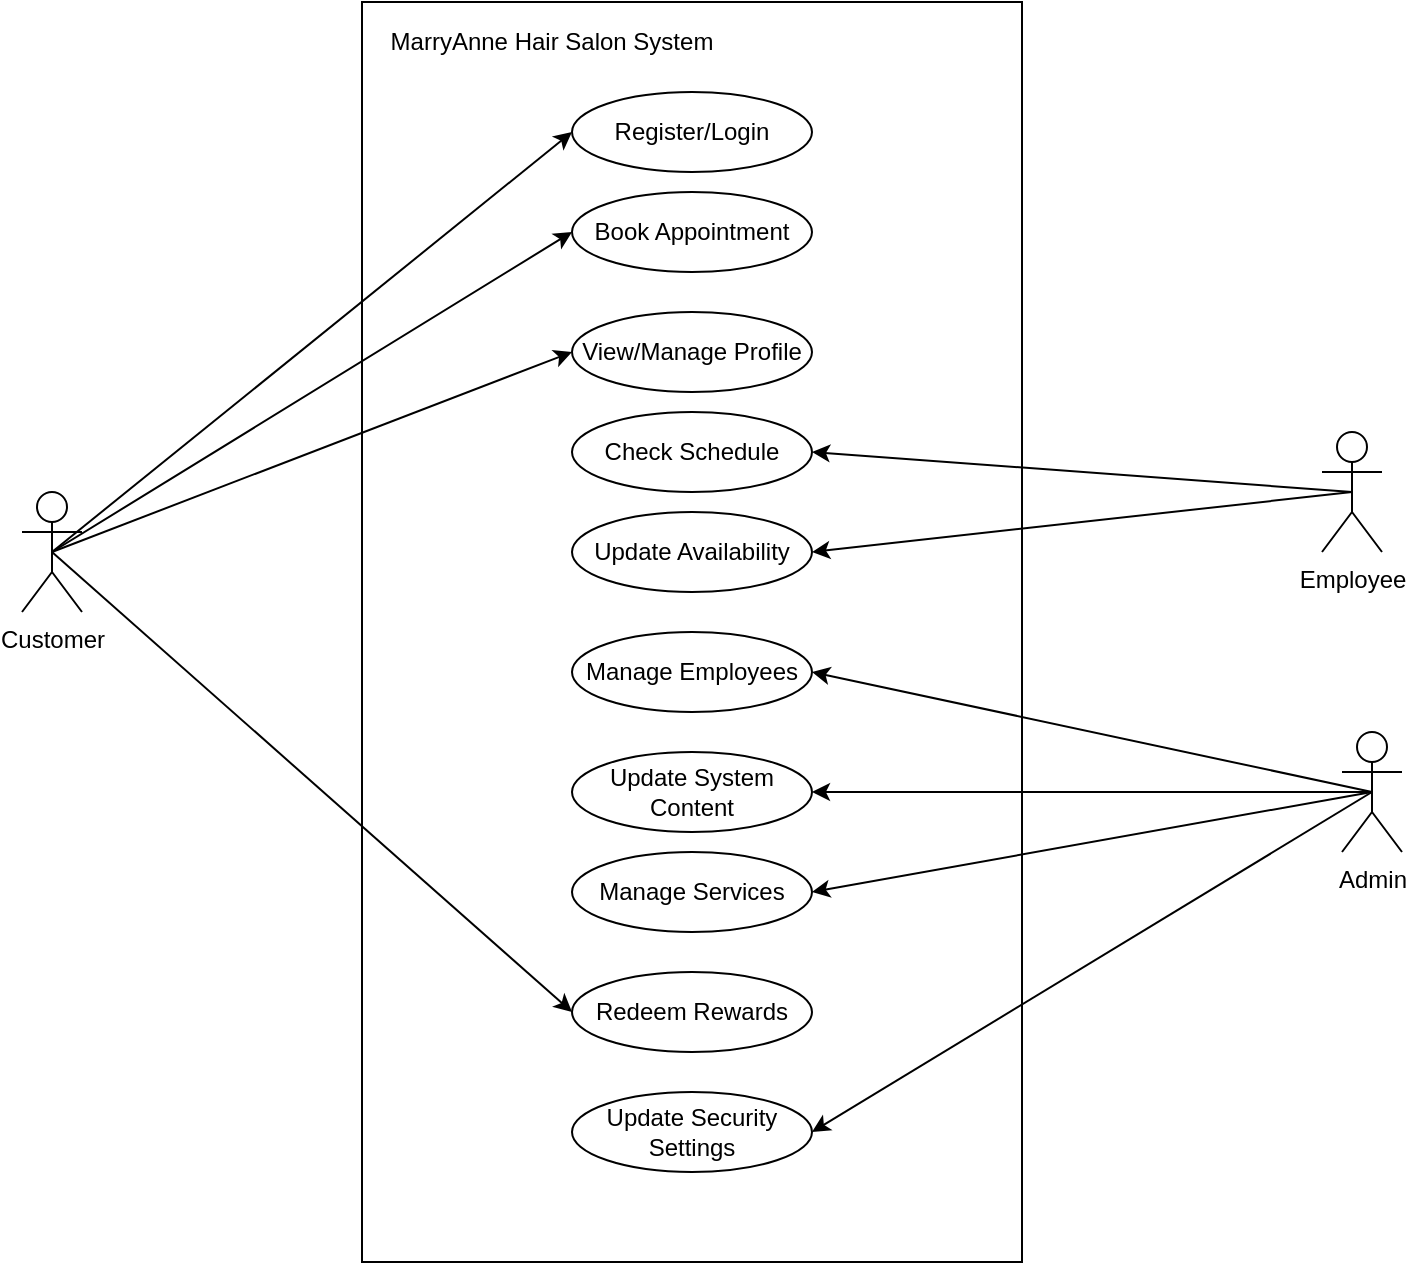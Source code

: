 <mxfile version="21.6.8" type="device">
  <diagram name="Page-1" id="HVBawIDzZeoYlX_uRUNP">
    <mxGraphModel dx="2390" dy="1393" grid="1" gridSize="10" guides="1" tooltips="1" connect="1" arrows="1" fold="1" page="1" pageScale="1" pageWidth="1600" pageHeight="900" math="0" shadow="0">
      <root>
        <mxCell id="0" />
        <mxCell id="1" parent="0" />
        <mxCell id="3ZWD5vYBRvn1-FGMmFXZ-98" value="" style="rounded=0;whiteSpace=wrap;html=1;" vertex="1" parent="1">
          <mxGeometry x="600" y="135" width="330" height="630" as="geometry" />
        </mxCell>
        <mxCell id="3ZWD5vYBRvn1-FGMmFXZ-99" value="Customer" style="shape=umlActor;verticalLabelPosition=bottom;verticalAlign=top;html=1;outlineConnect=0;" vertex="1" parent="1">
          <mxGeometry x="430" y="380" width="30" height="60" as="geometry" />
        </mxCell>
        <mxCell id="3ZWD5vYBRvn1-FGMmFXZ-100" value="Admin" style="shape=umlActor;verticalLabelPosition=bottom;verticalAlign=top;html=1;outlineConnect=0;" vertex="1" parent="1">
          <mxGeometry x="1090" y="500" width="30" height="60" as="geometry" />
        </mxCell>
        <mxCell id="3ZWD5vYBRvn1-FGMmFXZ-101" value="Employee" style="shape=umlActor;verticalLabelPosition=bottom;verticalAlign=top;html=1;outlineConnect=0;" vertex="1" parent="1">
          <mxGeometry x="1080" y="350" width="30" height="60" as="geometry" />
        </mxCell>
        <mxCell id="3ZWD5vYBRvn1-FGMmFXZ-102" style="rounded=0;orthogonalLoop=1;jettySize=auto;html=1;exitX=0;exitY=0.5;exitDx=0;exitDy=0;entryX=0.5;entryY=0.5;entryDx=0;entryDy=0;entryPerimeter=0;endArrow=none;endFill=0;startArrow=classic;startFill=1;" edge="1" parent="1" source="3ZWD5vYBRvn1-FGMmFXZ-103" target="3ZWD5vYBRvn1-FGMmFXZ-99">
          <mxGeometry relative="1" as="geometry" />
        </mxCell>
        <mxCell id="3ZWD5vYBRvn1-FGMmFXZ-103" value="Register/Login" style="ellipse;whiteSpace=wrap;html=1;" vertex="1" parent="1">
          <mxGeometry x="705" y="180" width="120" height="40" as="geometry" />
        </mxCell>
        <mxCell id="3ZWD5vYBRvn1-FGMmFXZ-104" style="rounded=0;orthogonalLoop=1;jettySize=auto;html=1;exitX=0;exitY=0.5;exitDx=0;exitDy=0;entryX=0.5;entryY=0.5;entryDx=0;entryDy=0;entryPerimeter=0;startArrow=classic;startFill=1;endArrow=none;endFill=0;" edge="1" parent="1" source="3ZWD5vYBRvn1-FGMmFXZ-105" target="3ZWD5vYBRvn1-FGMmFXZ-99">
          <mxGeometry relative="1" as="geometry" />
        </mxCell>
        <mxCell id="3ZWD5vYBRvn1-FGMmFXZ-105" value="Book Appointment" style="ellipse;whiteSpace=wrap;html=1;" vertex="1" parent="1">
          <mxGeometry x="705" y="230" width="120" height="40" as="geometry" />
        </mxCell>
        <mxCell id="3ZWD5vYBRvn1-FGMmFXZ-106" style="rounded=0;orthogonalLoop=1;jettySize=auto;html=1;entryX=0.5;entryY=0.5;entryDx=0;entryDy=0;entryPerimeter=0;startArrow=classic;startFill=1;endArrow=none;endFill=0;exitX=0;exitY=0.5;exitDx=0;exitDy=0;" edge="1" parent="1" source="3ZWD5vYBRvn1-FGMmFXZ-107" target="3ZWD5vYBRvn1-FGMmFXZ-99">
          <mxGeometry relative="1" as="geometry" />
        </mxCell>
        <mxCell id="3ZWD5vYBRvn1-FGMmFXZ-107" value="View/Manage Profile" style="ellipse;whiteSpace=wrap;html=1;" vertex="1" parent="1">
          <mxGeometry x="705" y="290" width="120" height="40" as="geometry" />
        </mxCell>
        <mxCell id="3ZWD5vYBRvn1-FGMmFXZ-108" style="rounded=0;orthogonalLoop=1;jettySize=auto;html=1;exitX=1;exitY=0.5;exitDx=0;exitDy=0;entryX=0.5;entryY=0.5;entryDx=0;entryDy=0;entryPerimeter=0;endArrow=none;endFill=0;startArrow=classic;startFill=1;" edge="1" parent="1" source="3ZWD5vYBRvn1-FGMmFXZ-109" target="3ZWD5vYBRvn1-FGMmFXZ-100">
          <mxGeometry relative="1" as="geometry" />
        </mxCell>
        <mxCell id="3ZWD5vYBRvn1-FGMmFXZ-109" value="Manage Employees" style="ellipse;whiteSpace=wrap;html=1;" vertex="1" parent="1">
          <mxGeometry x="705" y="450" width="120" height="40" as="geometry" />
        </mxCell>
        <mxCell id="3ZWD5vYBRvn1-FGMmFXZ-110" style="rounded=0;orthogonalLoop=1;jettySize=auto;html=1;exitX=1;exitY=0.5;exitDx=0;exitDy=0;entryX=0.5;entryY=0.5;entryDx=0;entryDy=0;entryPerimeter=0;startArrow=classic;startFill=1;endArrow=none;endFill=0;" edge="1" parent="1" source="3ZWD5vYBRvn1-FGMmFXZ-111" target="3ZWD5vYBRvn1-FGMmFXZ-101">
          <mxGeometry relative="1" as="geometry" />
        </mxCell>
        <mxCell id="3ZWD5vYBRvn1-FGMmFXZ-111" value="Update Availability" style="ellipse;whiteSpace=wrap;html=1;" vertex="1" parent="1">
          <mxGeometry x="705" y="390" width="120" height="40" as="geometry" />
        </mxCell>
        <mxCell id="3ZWD5vYBRvn1-FGMmFXZ-112" style="rounded=0;orthogonalLoop=1;jettySize=auto;html=1;exitX=1;exitY=0.5;exitDx=0;exitDy=0;entryX=0.5;entryY=0.5;entryDx=0;entryDy=0;entryPerimeter=0;startArrow=classic;startFill=1;endArrow=none;endFill=0;" edge="1" parent="1" source="3ZWD5vYBRvn1-FGMmFXZ-113" target="3ZWD5vYBRvn1-FGMmFXZ-101">
          <mxGeometry relative="1" as="geometry" />
        </mxCell>
        <mxCell id="3ZWD5vYBRvn1-FGMmFXZ-113" value="Check Schedule" style="ellipse;whiteSpace=wrap;html=1;" vertex="1" parent="1">
          <mxGeometry x="705" y="340" width="120" height="40" as="geometry" />
        </mxCell>
        <mxCell id="3ZWD5vYBRvn1-FGMmFXZ-114" style="rounded=0;orthogonalLoop=1;jettySize=auto;html=1;entryX=0.5;entryY=0.5;entryDx=0;entryDy=0;entryPerimeter=0;startArrow=classic;startFill=1;endArrow=none;endFill=0;exitX=0;exitY=0.5;exitDx=0;exitDy=0;" edge="1" parent="1" source="3ZWD5vYBRvn1-FGMmFXZ-115" target="3ZWD5vYBRvn1-FGMmFXZ-99">
          <mxGeometry relative="1" as="geometry" />
        </mxCell>
        <mxCell id="3ZWD5vYBRvn1-FGMmFXZ-115" value="Redeem Rewards" style="ellipse;whiteSpace=wrap;html=1;" vertex="1" parent="1">
          <mxGeometry x="705" y="620" width="120" height="40" as="geometry" />
        </mxCell>
        <mxCell id="3ZWD5vYBRvn1-FGMmFXZ-116" style="rounded=0;orthogonalLoop=1;jettySize=auto;html=1;exitX=1;exitY=0.5;exitDx=0;exitDy=0;entryX=0.5;entryY=0.5;entryDx=0;entryDy=0;entryPerimeter=0;endArrow=none;endFill=0;startArrow=classic;startFill=1;" edge="1" parent="1" source="3ZWD5vYBRvn1-FGMmFXZ-117" target="3ZWD5vYBRvn1-FGMmFXZ-100">
          <mxGeometry relative="1" as="geometry" />
        </mxCell>
        <mxCell id="3ZWD5vYBRvn1-FGMmFXZ-117" value="Manage Services" style="ellipse;whiteSpace=wrap;html=1;" vertex="1" parent="1">
          <mxGeometry x="705" y="560" width="120" height="40" as="geometry" />
        </mxCell>
        <mxCell id="3ZWD5vYBRvn1-FGMmFXZ-118" style="rounded=0;orthogonalLoop=1;jettySize=auto;html=1;entryX=0.5;entryY=0.5;entryDx=0;entryDy=0;entryPerimeter=0;endArrow=none;endFill=0;startArrow=classic;startFill=1;" edge="1" parent="1" source="3ZWD5vYBRvn1-FGMmFXZ-119" target="3ZWD5vYBRvn1-FGMmFXZ-100">
          <mxGeometry relative="1" as="geometry" />
        </mxCell>
        <mxCell id="3ZWD5vYBRvn1-FGMmFXZ-119" value="Update System Content" style="ellipse;whiteSpace=wrap;html=1;" vertex="1" parent="1">
          <mxGeometry x="705" y="510" width="120" height="40" as="geometry" />
        </mxCell>
        <mxCell id="3ZWD5vYBRvn1-FGMmFXZ-120" style="rounded=0;orthogonalLoop=1;jettySize=auto;html=1;entryX=0.5;entryY=0.5;entryDx=0;entryDy=0;entryPerimeter=0;endArrow=none;endFill=0;startArrow=classic;startFill=1;exitX=1;exitY=0.5;exitDx=0;exitDy=0;" edge="1" parent="1" source="3ZWD5vYBRvn1-FGMmFXZ-121" target="3ZWD5vYBRvn1-FGMmFXZ-100">
          <mxGeometry relative="1" as="geometry" />
        </mxCell>
        <mxCell id="3ZWD5vYBRvn1-FGMmFXZ-121" value="Update Security Settings" style="ellipse;whiteSpace=wrap;html=1;" vertex="1" parent="1">
          <mxGeometry x="705" y="680" width="120" height="40" as="geometry" />
        </mxCell>
        <mxCell id="3ZWD5vYBRvn1-FGMmFXZ-122" value="MarryAnne Hair Salon System" style="text;html=1;strokeColor=none;fillColor=none;align=center;verticalAlign=middle;whiteSpace=wrap;rounded=0;" vertex="1" parent="1">
          <mxGeometry x="610" y="140" width="170" height="30" as="geometry" />
        </mxCell>
      </root>
    </mxGraphModel>
  </diagram>
</mxfile>
